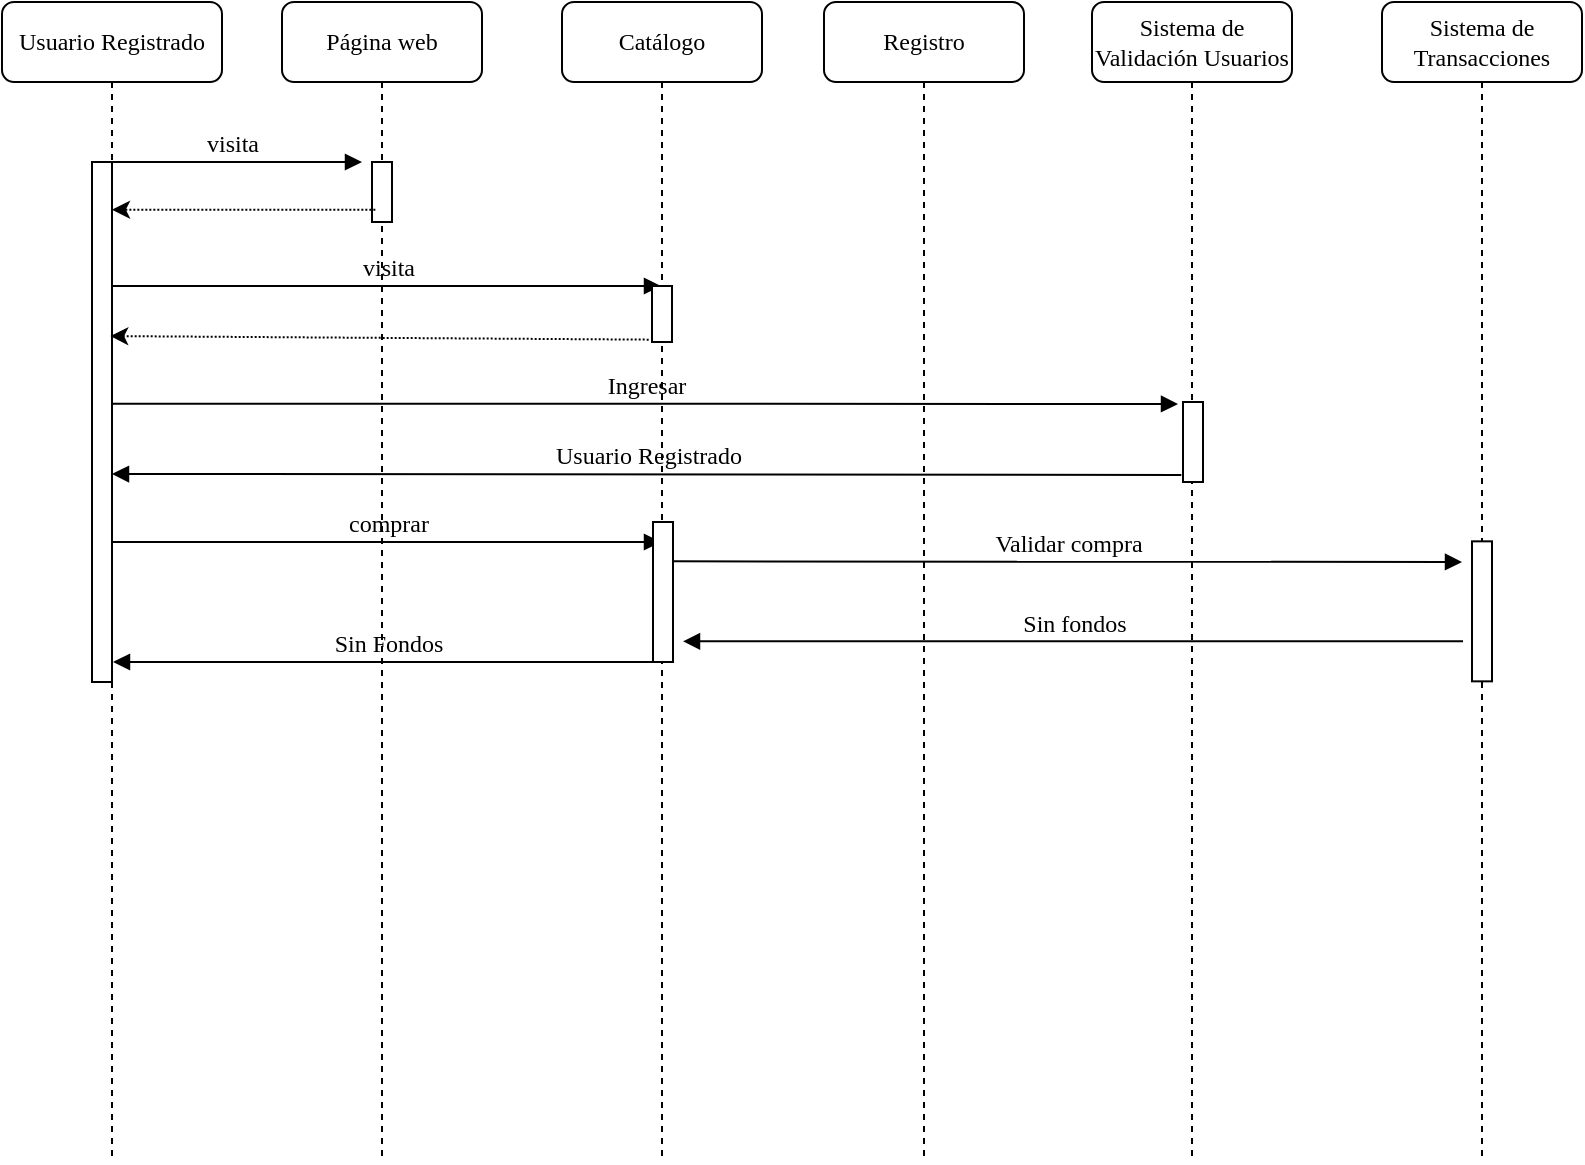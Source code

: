 <mxfile version="12.6.5" type="device"><diagram name="Page-1" id="13e1069c-82ec-6db2-03f1-153e76fe0fe0"><mxGraphModel dx="1086" dy="626" grid="1" gridSize="10" guides="1" tooltips="1" connect="1" arrows="1" fold="1" page="1" pageScale="1" pageWidth="1100" pageHeight="850" background="#ffffff" math="0" shadow="0"><root><mxCell id="0"/><mxCell id="1" parent="0"/><mxCell id="7baba1c4bc27f4b0-2" value="Página web" style="shape=umlLifeline;perimeter=lifelinePerimeter;whiteSpace=wrap;html=1;container=1;collapsible=0;recursiveResize=0;outlineConnect=0;rounded=1;shadow=0;comic=0;labelBackgroundColor=none;strokeWidth=1;fontFamily=Verdana;fontSize=12;align=center;" parent="1" vertex="1"><mxGeometry x="240" y="80" width="100" height="580" as="geometry"/></mxCell><mxCell id="ro_dVtaAB6EYdZfzrcOb-5" value="" style="html=1;points=[];perimeter=orthogonalPerimeter;rounded=0;shadow=0;comic=0;labelBackgroundColor=none;strokeWidth=1;fontFamily=Verdana;fontSize=12;align=center;" parent="7baba1c4bc27f4b0-2" vertex="1"><mxGeometry x="45" y="80" width="10" height="30" as="geometry"/></mxCell><mxCell id="7baba1c4bc27f4b0-5" value="Sistema de Transacciones" style="shape=umlLifeline;perimeter=lifelinePerimeter;whiteSpace=wrap;html=1;container=1;collapsible=0;recursiveResize=0;outlineConnect=0;rounded=1;shadow=0;comic=0;labelBackgroundColor=none;strokeWidth=1;fontFamily=Verdana;fontSize=12;align=center;" parent="1" vertex="1"><mxGeometry x="790" y="80" width="100" height="580" as="geometry"/></mxCell><mxCell id="7baba1c4bc27f4b0-8" value="Usuario Registrado" style="shape=umlLifeline;perimeter=lifelinePerimeter;whiteSpace=wrap;html=1;container=1;collapsible=0;recursiveResize=0;outlineConnect=0;rounded=1;shadow=0;comic=0;labelBackgroundColor=none;strokeWidth=1;fontFamily=Verdana;fontSize=12;align=center;" parent="1" vertex="1"><mxGeometry x="100" y="80" width="110" height="580" as="geometry"/></mxCell><mxCell id="ro_dVtaAB6EYdZfzrcOb-2" value="" style="html=1;points=[];perimeter=orthogonalPerimeter;rounded=0;shadow=0;comic=0;labelBackgroundColor=none;strokeWidth=1;fontFamily=Verdana;fontSize=12;align=center;" parent="7baba1c4bc27f4b0-8" vertex="1"><mxGeometry x="45" y="80" width="10" height="260" as="geometry"/></mxCell><mxCell id="T5QKkiiTbMWdyqqsF5Nk-8" value="visita" style="html=1;verticalAlign=bottom;endArrow=block;labelBackgroundColor=none;fontFamily=Verdana;fontSize=12;edgeStyle=elbowEdgeStyle;elbow=vertical;" parent="7baba1c4bc27f4b0-8" source="7baba1c4bc27f4b0-8" edge="1"><mxGeometry relative="1" as="geometry"><mxPoint x="50" y="142" as="sourcePoint"/><Array as="points"/><mxPoint x="329.5" y="142" as="targetPoint"/></mxGeometry></mxCell><mxCell id="ro_dVtaAB6EYdZfzrcOb-3" value="visita" style="html=1;verticalAlign=bottom;endArrow=block;labelBackgroundColor=none;fontFamily=Verdana;fontSize=12;edgeStyle=elbowEdgeStyle;elbow=vertical;" parent="1" edge="1"><mxGeometry relative="1" as="geometry"><mxPoint x="150" y="160" as="sourcePoint"/><Array as="points"><mxPoint x="155" y="160"/></Array><mxPoint x="280" y="160" as="targetPoint"/></mxGeometry></mxCell><mxCell id="ro_dVtaAB6EYdZfzrcOb-4" value="Catálogo" style="shape=umlLifeline;perimeter=lifelinePerimeter;whiteSpace=wrap;html=1;container=1;collapsible=0;recursiveResize=0;outlineConnect=0;rounded=1;shadow=0;comic=0;labelBackgroundColor=none;strokeWidth=1;fontFamily=Verdana;fontSize=12;align=center;" parent="1" vertex="1"><mxGeometry x="380" y="80" width="100" height="580" as="geometry"/></mxCell><mxCell id="T5QKkiiTbMWdyqqsF5Nk-6" value="" style="html=1;points=[];perimeter=orthogonalPerimeter;rounded=0;shadow=0;comic=0;labelBackgroundColor=none;strokeWidth=1;fontFamily=Verdana;fontSize=12;align=center;" parent="ro_dVtaAB6EYdZfzrcOb-4" vertex="1"><mxGeometry x="45" y="142" width="10" height="28" as="geometry"/></mxCell><mxCell id="T5QKkiiTbMWdyqqsF5Nk-2" value="" style="endArrow=classic;html=1;exitX=0.167;exitY=0.794;exitDx=0;exitDy=0;exitPerimeter=0;dashed=1;dashPattern=1 1;" parent="1" source="ro_dVtaAB6EYdZfzrcOb-5" target="7baba1c4bc27f4b0-8" edge="1"><mxGeometry width="50" height="50" relative="1" as="geometry"><mxPoint x="200" y="210" as="sourcePoint"/><mxPoint x="250" y="160" as="targetPoint"/></mxGeometry></mxCell><mxCell id="7baba1c4bc27f4b0-6" value="Sistema de&lt;br&gt;Validación Usuarios" style="shape=umlLifeline;perimeter=lifelinePerimeter;whiteSpace=wrap;html=1;container=1;collapsible=0;recursiveResize=0;outlineConnect=0;rounded=1;shadow=0;comic=0;labelBackgroundColor=none;strokeWidth=1;fontFamily=Verdana;fontSize=12;align=center;" parent="1" vertex="1"><mxGeometry x="645" y="80" width="100" height="580" as="geometry"/></mxCell><mxCell id="T5QKkiiTbMWdyqqsF5Nk-18" value="" style="html=1;points=[];perimeter=orthogonalPerimeter;rounded=0;shadow=0;comic=0;labelBackgroundColor=none;strokeWidth=1;fontFamily=Verdana;fontSize=12;align=center;" parent="7baba1c4bc27f4b0-6" vertex="1"><mxGeometry x="45.5" y="200" width="10" height="40" as="geometry"/></mxCell><mxCell id="7baba1c4bc27f4b0-4" value="Registro" style="shape=umlLifeline;perimeter=lifelinePerimeter;whiteSpace=wrap;html=1;container=1;collapsible=0;recursiveResize=0;outlineConnect=0;rounded=1;shadow=0;comic=0;labelBackgroundColor=none;strokeWidth=1;fontFamily=Verdana;fontSize=12;align=center;" parent="1" vertex="1"><mxGeometry x="511" y="80" width="100" height="580" as="geometry"/></mxCell><mxCell id="T5QKkiiTbMWdyqqsF5Nk-17" value="Ingresar" style="html=1;verticalAlign=bottom;endArrow=block;labelBackgroundColor=none;fontFamily=Verdana;fontSize=12;edgeStyle=elbowEdgeStyle;elbow=vertical;entryX=-0.25;entryY=0.226;entryDx=0;entryDy=0;entryPerimeter=0;" parent="1" edge="1"><mxGeometry relative="1" as="geometry"><mxPoint x="155.167" y="280.833" as="sourcePoint"/><Array as="points"/><mxPoint x="688" y="281.04" as="targetPoint"/></mxGeometry></mxCell><mxCell id="T5QKkiiTbMWdyqqsF5Nk-19" value="Usuario Registrado" style="html=1;verticalAlign=bottom;endArrow=block;labelBackgroundColor=none;fontFamily=Verdana;fontSize=12;edgeStyle=elbowEdgeStyle;elbow=vertical;exitX=-0.083;exitY=0.911;exitDx=0;exitDy=0;exitPerimeter=0;" parent="1" source="T5QKkiiTbMWdyqqsF5Nk-18" edge="1"><mxGeometry relative="1" as="geometry"><mxPoint x="591.33" y="305.988" as="sourcePoint"/><Array as="points"/><mxPoint x="155" y="316" as="targetPoint"/></mxGeometry></mxCell><mxCell id="T5QKkiiTbMWdyqqsF5Nk-21" value="" style="html=1;points=[];perimeter=orthogonalPerimeter;rounded=0;shadow=0;comic=0;labelBackgroundColor=none;strokeWidth=1;fontFamily=Verdana;fontSize=12;align=center;" parent="1" vertex="1"><mxGeometry x="835" y="349.67" width="10" height="70" as="geometry"/></mxCell><mxCell id="T5QKkiiTbMWdyqqsF5Nk-15" value="comprar" style="html=1;verticalAlign=bottom;endArrow=block;labelBackgroundColor=none;fontFamily=Verdana;fontSize=12;edgeStyle=elbowEdgeStyle;elbow=vertical;" parent="1" edge="1" target="ro_dVtaAB6EYdZfzrcOb-4"><mxGeometry relative="1" as="geometry"><mxPoint x="155" y="350" as="sourcePoint"/><Array as="points"/><mxPoint x="390" y="352" as="targetPoint"/></mxGeometry></mxCell><mxCell id="T5QKkiiTbMWdyqqsF5Nk-16" value="" style="html=1;points=[];perimeter=orthogonalPerimeter;rounded=0;shadow=0;comic=0;labelBackgroundColor=none;strokeWidth=1;fontFamily=Verdana;fontSize=12;align=center;" parent="1" vertex="1"><mxGeometry x="425.5" y="340" width="10" height="70" as="geometry"/></mxCell><mxCell id="T5QKkiiTbMWdyqqsF5Nk-20" value="Validar compra" style="html=1;verticalAlign=bottom;endArrow=block;labelBackgroundColor=none;fontFamily=Verdana;fontSize=12;edgeStyle=elbowEdgeStyle;elbow=vertical;" parent="1" edge="1"><mxGeometry relative="1" as="geometry"><mxPoint x="435.5" y="359.67" as="sourcePoint"/><Array as="points"/><mxPoint x="830" y="360" as="targetPoint"/></mxGeometry></mxCell><mxCell id="T5QKkiiTbMWdyqqsF5Nk-22" value="Sin fondos" style="html=1;verticalAlign=bottom;endArrow=block;labelBackgroundColor=none;fontFamily=Verdana;fontSize=12;edgeStyle=elbowEdgeStyle;elbow=vertical;" parent="1" edge="1"><mxGeometry relative="1" as="geometry"><mxPoint x="830.5" y="399.67" as="sourcePoint"/><Array as="points"><mxPoint x="625.5" y="399.67"/></Array><mxPoint x="440.5" y="399.67" as="targetPoint"/></mxGeometry></mxCell><mxCell id="T5QKkiiTbMWdyqqsF5Nk-23" value="Sin Fondos" style="html=1;verticalAlign=bottom;endArrow=block;labelBackgroundColor=none;fontFamily=Verdana;fontSize=12;edgeStyle=elbowEdgeStyle;elbow=vertical;exitX=0.5;exitY=1;exitDx=0;exitDy=0;exitPerimeter=0;" parent="1" source="T5QKkiiTbMWdyqqsF5Nk-16" edge="1"><mxGeometry relative="1" as="geometry"><mxPoint x="420.5" y="450" as="sourcePoint"/><Array as="points"/><mxPoint x="155.5" y="410" as="targetPoint"/></mxGeometry></mxCell><mxCell id="T5QKkiiTbMWdyqqsF5Nk-24" value="" style="endArrow=classic;html=1;exitX=-0.167;exitY=0.958;exitDx=0;exitDy=0;exitPerimeter=0;dashed=1;dashPattern=1 1;entryX=0.492;entryY=0.288;entryDx=0;entryDy=0;entryPerimeter=0;" parent="1" source="T5QKkiiTbMWdyqqsF5Nk-6" target="7baba1c4bc27f4b0-8" edge="1"><mxGeometry width="50" height="50" relative="1" as="geometry"><mxPoint x="292.0" y="240.0" as="sourcePoint"/><mxPoint x="159.997" y="240.0" as="targetPoint"/></mxGeometry></mxCell></root></mxGraphModel></diagram></mxfile>